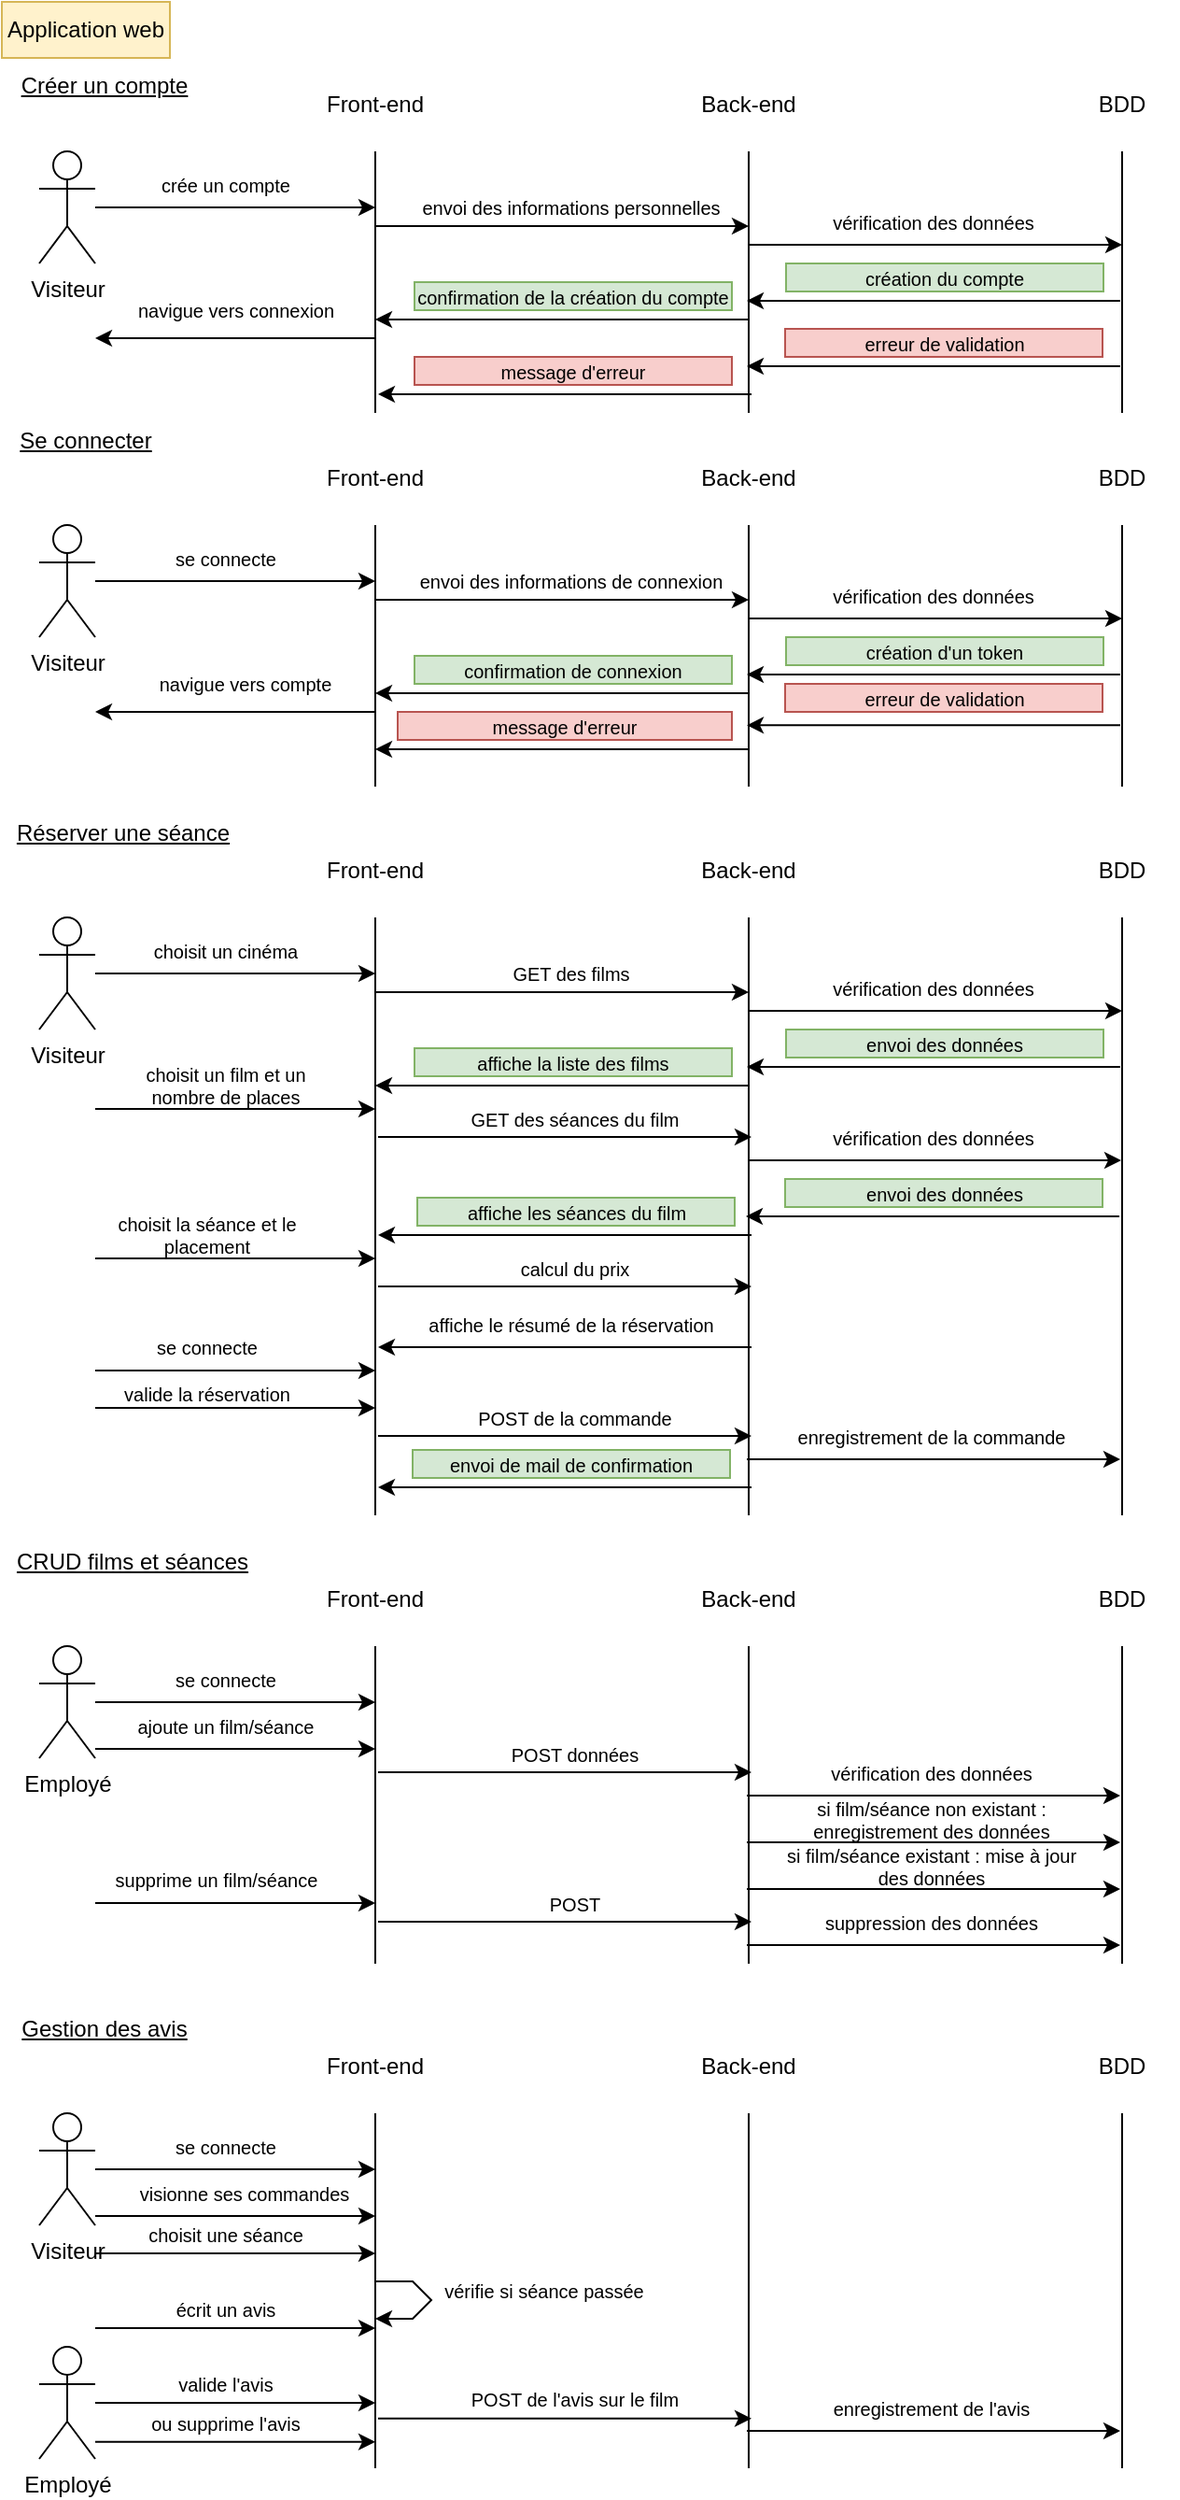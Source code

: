 <mxfile version="26.2.12">
  <diagram name="Page-1" id="bkhj7TyTQltoUjwlAiIB">
    <mxGraphModel dx="654" dy="430" grid="1" gridSize="10" guides="1" tooltips="1" connect="1" arrows="1" fold="1" page="1" pageScale="1" pageWidth="827" pageHeight="1169" math="0" shadow="0">
      <root>
        <mxCell id="0" />
        <mxCell id="1" parent="0" />
        <mxCell id="wifZ-9k00RwjJwxD-yln-15" style="edgeStyle=orthogonalEdgeStyle;rounded=0;orthogonalLoop=1;jettySize=auto;html=1;" parent="1" source="wifZ-9k00RwjJwxD-yln-1" edge="1">
          <mxGeometry relative="1" as="geometry">
            <mxPoint x="200" y="110" as="targetPoint" />
          </mxGeometry>
        </mxCell>
        <mxCell id="wifZ-9k00RwjJwxD-yln-1" value="Visiteur" style="shape=umlActor;verticalLabelPosition=bottom;verticalAlign=top;html=1;outlineConnect=0;" parent="1" vertex="1">
          <mxGeometry x="20" y="80" width="30" height="60" as="geometry" />
        </mxCell>
        <mxCell id="wifZ-9k00RwjJwxD-yln-2" value="Application web" style="text;html=1;align=center;verticalAlign=middle;whiteSpace=wrap;rounded=0;glass=0;shadow=0;fillColor=#fff2cc;strokeColor=#d6b656;" parent="1" vertex="1">
          <mxGeometry width="90" height="30" as="geometry" />
        </mxCell>
        <mxCell id="wifZ-9k00RwjJwxD-yln-5" value="Créer un compte" style="text;html=1;align=center;verticalAlign=middle;whiteSpace=wrap;rounded=0;fontStyle=4" parent="1" vertex="1">
          <mxGeometry y="30" width="110" height="30" as="geometry" />
        </mxCell>
        <mxCell id="wifZ-9k00RwjJwxD-yln-8" value="" style="endArrow=none;html=1;rounded=0;" parent="1" edge="1">
          <mxGeometry width="50" height="50" relative="1" as="geometry">
            <mxPoint x="200" y="220" as="sourcePoint" />
            <mxPoint x="200" y="80" as="targetPoint" />
          </mxGeometry>
        </mxCell>
        <mxCell id="wifZ-9k00RwjJwxD-yln-9" value="" style="endArrow=none;html=1;rounded=0;" parent="1" edge="1">
          <mxGeometry width="50" height="50" relative="1" as="geometry">
            <mxPoint x="400" y="220" as="sourcePoint" />
            <mxPoint x="400" y="80" as="targetPoint" />
          </mxGeometry>
        </mxCell>
        <mxCell id="wifZ-9k00RwjJwxD-yln-10" value="" style="endArrow=none;html=1;rounded=0;" parent="1" edge="1">
          <mxGeometry width="50" height="50" relative="1" as="geometry">
            <mxPoint x="600" y="220" as="sourcePoint" />
            <mxPoint x="600" y="80" as="targetPoint" />
          </mxGeometry>
        </mxCell>
        <mxCell id="wifZ-9k00RwjJwxD-yln-11" value="Front-end" style="text;html=1;align=center;verticalAlign=middle;whiteSpace=wrap;rounded=0;" parent="1" vertex="1">
          <mxGeometry x="170" y="40" width="60" height="30" as="geometry" />
        </mxCell>
        <mxCell id="wifZ-9k00RwjJwxD-yln-12" value="Back-end" style="text;html=1;align=center;verticalAlign=middle;whiteSpace=wrap;rounded=0;" parent="1" vertex="1">
          <mxGeometry x="370" y="40" width="60" height="30" as="geometry" />
        </mxCell>
        <mxCell id="wifZ-9k00RwjJwxD-yln-13" value="BDD" style="text;html=1;align=center;verticalAlign=middle;whiteSpace=wrap;rounded=0;" parent="1" vertex="1">
          <mxGeometry x="570" y="40" width="60" height="30" as="geometry" />
        </mxCell>
        <mxCell id="wifZ-9k00RwjJwxD-yln-16" value="crée un compte" style="text;html=1;align=center;verticalAlign=middle;whiteSpace=wrap;rounded=0;fontSize=10;" parent="1" vertex="1">
          <mxGeometry x="70" y="92.5" width="100" height="10" as="geometry" />
        </mxCell>
        <mxCell id="wifZ-9k00RwjJwxD-yln-17" value="" style="endArrow=classic;html=1;rounded=0;" parent="1" edge="1">
          <mxGeometry width="50" height="50" relative="1" as="geometry">
            <mxPoint x="200" y="120" as="sourcePoint" />
            <mxPoint x="400" y="120" as="targetPoint" />
          </mxGeometry>
        </mxCell>
        <mxCell id="wifZ-9k00RwjJwxD-yln-18" value="envoi des informations personnelles" style="text;html=1;align=center;verticalAlign=middle;whiteSpace=wrap;rounded=0;fontSize=10;" parent="1" vertex="1">
          <mxGeometry x="220" y="102.5" width="170" height="15" as="geometry" />
        </mxCell>
        <mxCell id="wifZ-9k00RwjJwxD-yln-20" value="" style="endArrow=classic;html=1;rounded=0;" parent="1" edge="1">
          <mxGeometry width="50" height="50" relative="1" as="geometry">
            <mxPoint x="400" y="130" as="sourcePoint" />
            <mxPoint x="600" y="130" as="targetPoint" />
          </mxGeometry>
        </mxCell>
        <mxCell id="wifZ-9k00RwjJwxD-yln-21" value="vérification des données" style="text;html=1;align=center;verticalAlign=middle;whiteSpace=wrap;rounded=0;fontSize=10;" parent="1" vertex="1">
          <mxGeometry x="414" y="110" width="170" height="15" as="geometry" />
        </mxCell>
        <mxCell id="wifZ-9k00RwjJwxD-yln-22" value="création du compte" style="text;html=1;align=center;verticalAlign=middle;whiteSpace=wrap;rounded=0;fontSize=10;fillColor=#d5e8d4;strokeColor=#82b366;" parent="1" vertex="1">
          <mxGeometry x="420" y="140" width="170" height="15" as="geometry" />
        </mxCell>
        <mxCell id="wifZ-9k00RwjJwxD-yln-23" value="" style="endArrow=classic;html=1;rounded=0;" parent="1" edge="1">
          <mxGeometry width="50" height="50" relative="1" as="geometry">
            <mxPoint x="599" y="160" as="sourcePoint" />
            <mxPoint x="399" y="160" as="targetPoint" />
          </mxGeometry>
        </mxCell>
        <mxCell id="wifZ-9k00RwjJwxD-yln-25" value="confirmation de la création du compte" style="text;html=1;align=center;verticalAlign=middle;whiteSpace=wrap;rounded=0;fontSize=10;fillColor=#d5e8d4;strokeColor=#82b366;" parent="1" vertex="1">
          <mxGeometry x="221" y="150" width="170" height="15" as="geometry" />
        </mxCell>
        <mxCell id="wifZ-9k00RwjJwxD-yln-26" value="" style="endArrow=classic;html=1;rounded=0;" parent="1" edge="1">
          <mxGeometry width="50" height="50" relative="1" as="geometry">
            <mxPoint x="400" y="170" as="sourcePoint" />
            <mxPoint x="200" y="170" as="targetPoint" />
          </mxGeometry>
        </mxCell>
        <mxCell id="wifZ-9k00RwjJwxD-yln-27" value="message d&#39;erreur" style="text;html=1;align=center;verticalAlign=middle;whiteSpace=wrap;rounded=0;fontSize=10;fillColor=#f8cecc;strokeColor=#b85450;" parent="1" vertex="1">
          <mxGeometry x="221" y="190" width="170" height="15" as="geometry" />
        </mxCell>
        <mxCell id="wifZ-9k00RwjJwxD-yln-28" value="" style="endArrow=classic;html=1;rounded=0;" parent="1" edge="1">
          <mxGeometry width="50" height="50" relative="1" as="geometry">
            <mxPoint x="401.5" y="210" as="sourcePoint" />
            <mxPoint x="201.5" y="210" as="targetPoint" />
          </mxGeometry>
        </mxCell>
        <mxCell id="wifZ-9k00RwjJwxD-yln-29" value="Se connecter" style="text;html=1;align=center;verticalAlign=middle;whiteSpace=wrap;rounded=0;fontStyle=4" parent="1" vertex="1">
          <mxGeometry y="220" width="90" height="30" as="geometry" />
        </mxCell>
        <mxCell id="wifZ-9k00RwjJwxD-yln-30" style="edgeStyle=orthogonalEdgeStyle;rounded=0;orthogonalLoop=1;jettySize=auto;html=1;" parent="1" source="wifZ-9k00RwjJwxD-yln-31" edge="1">
          <mxGeometry relative="1" as="geometry">
            <mxPoint x="200" y="310" as="targetPoint" />
          </mxGeometry>
        </mxCell>
        <mxCell id="wifZ-9k00RwjJwxD-yln-31" value="Visiteur" style="shape=umlActor;verticalLabelPosition=bottom;verticalAlign=top;html=1;outlineConnect=0;" parent="1" vertex="1">
          <mxGeometry x="20" y="280" width="30" height="60" as="geometry" />
        </mxCell>
        <mxCell id="wifZ-9k00RwjJwxD-yln-32" value="" style="endArrow=none;html=1;rounded=0;" parent="1" edge="1">
          <mxGeometry width="50" height="50" relative="1" as="geometry">
            <mxPoint x="200" y="420" as="sourcePoint" />
            <mxPoint x="200" y="280" as="targetPoint" />
          </mxGeometry>
        </mxCell>
        <mxCell id="wifZ-9k00RwjJwxD-yln-33" value="" style="endArrow=none;html=1;rounded=0;" parent="1" edge="1">
          <mxGeometry width="50" height="50" relative="1" as="geometry">
            <mxPoint x="400" y="420" as="sourcePoint" />
            <mxPoint x="400" y="280" as="targetPoint" />
          </mxGeometry>
        </mxCell>
        <mxCell id="wifZ-9k00RwjJwxD-yln-34" value="" style="endArrow=none;html=1;rounded=0;" parent="1" edge="1">
          <mxGeometry width="50" height="50" relative="1" as="geometry">
            <mxPoint x="600" y="420" as="sourcePoint" />
            <mxPoint x="600" y="280" as="targetPoint" />
          </mxGeometry>
        </mxCell>
        <mxCell id="wifZ-9k00RwjJwxD-yln-35" value="Front-end" style="text;html=1;align=center;verticalAlign=middle;whiteSpace=wrap;rounded=0;" parent="1" vertex="1">
          <mxGeometry x="170" y="240" width="60" height="30" as="geometry" />
        </mxCell>
        <mxCell id="wifZ-9k00RwjJwxD-yln-36" value="Back-end" style="text;html=1;align=center;verticalAlign=middle;whiteSpace=wrap;rounded=0;" parent="1" vertex="1">
          <mxGeometry x="370" y="240" width="60" height="30" as="geometry" />
        </mxCell>
        <mxCell id="wifZ-9k00RwjJwxD-yln-37" value="BDD" style="text;html=1;align=center;verticalAlign=middle;whiteSpace=wrap;rounded=0;" parent="1" vertex="1">
          <mxGeometry x="570" y="240" width="60" height="30" as="geometry" />
        </mxCell>
        <mxCell id="wifZ-9k00RwjJwxD-yln-38" value="se connecte" style="text;html=1;align=center;verticalAlign=middle;whiteSpace=wrap;rounded=0;fontSize=10;" parent="1" vertex="1">
          <mxGeometry x="70" y="292.5" width="100" height="10" as="geometry" />
        </mxCell>
        <mxCell id="wifZ-9k00RwjJwxD-yln-39" value="" style="endArrow=classic;html=1;rounded=0;" parent="1" edge="1">
          <mxGeometry width="50" height="50" relative="1" as="geometry">
            <mxPoint x="200" y="320" as="sourcePoint" />
            <mxPoint x="400" y="320" as="targetPoint" />
          </mxGeometry>
        </mxCell>
        <mxCell id="wifZ-9k00RwjJwxD-yln-40" value="envoi des informations de connexion" style="text;html=1;align=center;verticalAlign=middle;whiteSpace=wrap;rounded=0;fontSize=10;" parent="1" vertex="1">
          <mxGeometry x="220" y="302.5" width="170" height="15" as="geometry" />
        </mxCell>
        <mxCell id="wifZ-9k00RwjJwxD-yln-41" value="" style="endArrow=classic;html=1;rounded=0;" parent="1" edge="1">
          <mxGeometry width="50" height="50" relative="1" as="geometry">
            <mxPoint x="400" y="330" as="sourcePoint" />
            <mxPoint x="600" y="330" as="targetPoint" />
          </mxGeometry>
        </mxCell>
        <mxCell id="wifZ-9k00RwjJwxD-yln-42" value="vérification des données" style="text;html=1;align=center;verticalAlign=middle;whiteSpace=wrap;rounded=0;fontSize=10;" parent="1" vertex="1">
          <mxGeometry x="414" y="310" width="170" height="15" as="geometry" />
        </mxCell>
        <mxCell id="wifZ-9k00RwjJwxD-yln-43" value="création d&#39;un token" style="text;html=1;align=center;verticalAlign=middle;whiteSpace=wrap;rounded=0;fontSize=10;fillColor=#d5e8d4;strokeColor=#82b366;" parent="1" vertex="1">
          <mxGeometry x="420" y="340" width="170" height="15" as="geometry" />
        </mxCell>
        <mxCell id="wifZ-9k00RwjJwxD-yln-44" value="" style="endArrow=classic;html=1;rounded=0;" parent="1" edge="1">
          <mxGeometry width="50" height="50" relative="1" as="geometry">
            <mxPoint x="599" y="360" as="sourcePoint" />
            <mxPoint x="399" y="360" as="targetPoint" />
          </mxGeometry>
        </mxCell>
        <mxCell id="wifZ-9k00RwjJwxD-yln-45" value="confirmation de connexion" style="text;html=1;align=center;verticalAlign=middle;whiteSpace=wrap;rounded=0;fontSize=10;fillColor=#d5e8d4;strokeColor=#82b366;" parent="1" vertex="1">
          <mxGeometry x="221" y="350" width="170" height="15" as="geometry" />
        </mxCell>
        <mxCell id="wifZ-9k00RwjJwxD-yln-46" value="" style="endArrow=classic;html=1;rounded=0;" parent="1" edge="1">
          <mxGeometry width="50" height="50" relative="1" as="geometry">
            <mxPoint x="400" y="370" as="sourcePoint" />
            <mxPoint x="200" y="370" as="targetPoint" />
          </mxGeometry>
        </mxCell>
        <mxCell id="wifZ-9k00RwjJwxD-yln-47" value="message d&#39;erreur" style="text;html=1;align=center;verticalAlign=middle;whiteSpace=wrap;rounded=0;fontSize=10;fillColor=#f8cecc;strokeColor=#b85450;" parent="1" vertex="1">
          <mxGeometry x="212" y="380" width="179" height="15" as="geometry" />
        </mxCell>
        <mxCell id="wifZ-9k00RwjJwxD-yln-48" value="" style="endArrow=classic;html=1;rounded=0;" parent="1" edge="1">
          <mxGeometry width="50" height="50" relative="1" as="geometry">
            <mxPoint x="400" y="400" as="sourcePoint" />
            <mxPoint x="200" y="400" as="targetPoint" />
          </mxGeometry>
        </mxCell>
        <mxCell id="wifZ-9k00RwjJwxD-yln-49" value="Réserver une séance" style="text;html=1;align=center;verticalAlign=middle;whiteSpace=wrap;rounded=0;fontStyle=4" parent="1" vertex="1">
          <mxGeometry y="430" width="130" height="30" as="geometry" />
        </mxCell>
        <mxCell id="wifZ-9k00RwjJwxD-yln-50" style="edgeStyle=orthogonalEdgeStyle;rounded=0;orthogonalLoop=1;jettySize=auto;html=1;" parent="1" source="wifZ-9k00RwjJwxD-yln-51" edge="1">
          <mxGeometry relative="1" as="geometry">
            <mxPoint x="200" y="520" as="targetPoint" />
          </mxGeometry>
        </mxCell>
        <mxCell id="wifZ-9k00RwjJwxD-yln-51" value="Visiteur" style="shape=umlActor;verticalLabelPosition=bottom;verticalAlign=top;html=1;outlineConnect=0;" parent="1" vertex="1">
          <mxGeometry x="20" y="490" width="30" height="60" as="geometry" />
        </mxCell>
        <mxCell id="wifZ-9k00RwjJwxD-yln-52" value="" style="endArrow=none;html=1;rounded=0;" parent="1" edge="1">
          <mxGeometry width="50" height="50" relative="1" as="geometry">
            <mxPoint x="200" y="810" as="sourcePoint" />
            <mxPoint x="200" y="490" as="targetPoint" />
          </mxGeometry>
        </mxCell>
        <mxCell id="wifZ-9k00RwjJwxD-yln-53" value="" style="endArrow=none;html=1;rounded=0;" parent="1" edge="1">
          <mxGeometry width="50" height="50" relative="1" as="geometry">
            <mxPoint x="400" y="810" as="sourcePoint" />
            <mxPoint x="400" y="490" as="targetPoint" />
          </mxGeometry>
        </mxCell>
        <mxCell id="wifZ-9k00RwjJwxD-yln-54" value="" style="endArrow=none;html=1;rounded=0;" parent="1" edge="1">
          <mxGeometry width="50" height="50" relative="1" as="geometry">
            <mxPoint x="600" y="810" as="sourcePoint" />
            <mxPoint x="600" y="490" as="targetPoint" />
          </mxGeometry>
        </mxCell>
        <mxCell id="wifZ-9k00RwjJwxD-yln-55" value="Front-end" style="text;html=1;align=center;verticalAlign=middle;whiteSpace=wrap;rounded=0;" parent="1" vertex="1">
          <mxGeometry x="170" y="450" width="60" height="30" as="geometry" />
        </mxCell>
        <mxCell id="wifZ-9k00RwjJwxD-yln-56" value="Back-end" style="text;html=1;align=center;verticalAlign=middle;whiteSpace=wrap;rounded=0;" parent="1" vertex="1">
          <mxGeometry x="370" y="450" width="60" height="30" as="geometry" />
        </mxCell>
        <mxCell id="wifZ-9k00RwjJwxD-yln-57" value="BDD" style="text;html=1;align=center;verticalAlign=middle;whiteSpace=wrap;rounded=0;" parent="1" vertex="1">
          <mxGeometry x="570" y="450" width="60" height="30" as="geometry" />
        </mxCell>
        <mxCell id="wifZ-9k00RwjJwxD-yln-58" value="choisit un cinéma" style="text;html=1;align=center;verticalAlign=middle;whiteSpace=wrap;rounded=0;fontSize=10;" parent="1" vertex="1">
          <mxGeometry x="70" y="502.5" width="100" height="10" as="geometry" />
        </mxCell>
        <mxCell id="wifZ-9k00RwjJwxD-yln-59" value="" style="endArrow=classic;html=1;rounded=0;" parent="1" edge="1">
          <mxGeometry width="50" height="50" relative="1" as="geometry">
            <mxPoint x="200" y="530" as="sourcePoint" />
            <mxPoint x="400" y="530" as="targetPoint" />
          </mxGeometry>
        </mxCell>
        <mxCell id="wifZ-9k00RwjJwxD-yln-60" value="GET des films" style="text;html=1;align=center;verticalAlign=middle;whiteSpace=wrap;rounded=0;fontSize=10;" parent="1" vertex="1">
          <mxGeometry x="220" y="512.5" width="170" height="15" as="geometry" />
        </mxCell>
        <mxCell id="wifZ-9k00RwjJwxD-yln-61" value="" style="endArrow=classic;html=1;rounded=0;" parent="1" edge="1">
          <mxGeometry width="50" height="50" relative="1" as="geometry">
            <mxPoint x="400" y="540" as="sourcePoint" />
            <mxPoint x="600" y="540" as="targetPoint" />
          </mxGeometry>
        </mxCell>
        <mxCell id="wifZ-9k00RwjJwxD-yln-62" value="vérification des données" style="text;html=1;align=center;verticalAlign=middle;whiteSpace=wrap;rounded=0;fontSize=10;" parent="1" vertex="1">
          <mxGeometry x="414" y="520" width="170" height="15" as="geometry" />
        </mxCell>
        <mxCell id="wifZ-9k00RwjJwxD-yln-63" value="envoi des données" style="text;html=1;align=center;verticalAlign=middle;whiteSpace=wrap;rounded=0;fontSize=10;fillColor=#d5e8d4;strokeColor=#82b366;" parent="1" vertex="1">
          <mxGeometry x="420" y="550" width="170" height="15" as="geometry" />
        </mxCell>
        <mxCell id="wifZ-9k00RwjJwxD-yln-64" value="" style="endArrow=classic;html=1;rounded=0;" parent="1" edge="1">
          <mxGeometry width="50" height="50" relative="1" as="geometry">
            <mxPoint x="599" y="570" as="sourcePoint" />
            <mxPoint x="399" y="570" as="targetPoint" />
          </mxGeometry>
        </mxCell>
        <mxCell id="wifZ-9k00RwjJwxD-yln-65" value="affiche la liste des films" style="text;html=1;align=center;verticalAlign=middle;whiteSpace=wrap;rounded=0;fontSize=10;fillColor=#d5e8d4;strokeColor=#82b366;" parent="1" vertex="1">
          <mxGeometry x="221" y="560" width="170" height="15" as="geometry" />
        </mxCell>
        <mxCell id="wifZ-9k00RwjJwxD-yln-66" value="" style="endArrow=classic;html=1;rounded=0;" parent="1" edge="1">
          <mxGeometry width="50" height="50" relative="1" as="geometry">
            <mxPoint x="400" y="580" as="sourcePoint" />
            <mxPoint x="200" y="580" as="targetPoint" />
          </mxGeometry>
        </mxCell>
        <mxCell id="wifZ-9k00RwjJwxD-yln-69" style="edgeStyle=orthogonalEdgeStyle;rounded=0;orthogonalLoop=1;jettySize=auto;html=1;" parent="1" edge="1">
          <mxGeometry relative="1" as="geometry">
            <mxPoint x="200" y="592.5" as="targetPoint" />
            <mxPoint x="50" y="592.5" as="sourcePoint" />
          </mxGeometry>
        </mxCell>
        <mxCell id="wifZ-9k00RwjJwxD-yln-70" value="choisit un film et un nombre de places" style="text;html=1;align=center;verticalAlign=middle;whiteSpace=wrap;rounded=0;fontSize=10;" parent="1" vertex="1">
          <mxGeometry x="70" y="575" width="100" height="10" as="geometry" />
        </mxCell>
        <mxCell id="wifZ-9k00RwjJwxD-yln-71" value="" style="endArrow=classic;html=1;rounded=0;" parent="1" edge="1">
          <mxGeometry width="50" height="50" relative="1" as="geometry">
            <mxPoint x="201.5" y="607.5" as="sourcePoint" />
            <mxPoint x="401.5" y="607.5" as="targetPoint" />
          </mxGeometry>
        </mxCell>
        <mxCell id="wifZ-9k00RwjJwxD-yln-72" value="GET des séances du film" style="text;html=1;align=center;verticalAlign=middle;whiteSpace=wrap;rounded=0;fontSize=10;" parent="1" vertex="1">
          <mxGeometry x="221.5" y="590" width="170" height="15" as="geometry" />
        </mxCell>
        <mxCell id="wifZ-9k00RwjJwxD-yln-73" value="" style="endArrow=classic;html=1;rounded=0;" parent="1" edge="1">
          <mxGeometry width="50" height="50" relative="1" as="geometry">
            <mxPoint x="399.5" y="620" as="sourcePoint" />
            <mxPoint x="599.5" y="620" as="targetPoint" />
          </mxGeometry>
        </mxCell>
        <mxCell id="wifZ-9k00RwjJwxD-yln-74" value="vérification des données" style="text;html=1;align=center;verticalAlign=middle;whiteSpace=wrap;rounded=0;fontSize=10;" parent="1" vertex="1">
          <mxGeometry x="413.5" y="600" width="170" height="15" as="geometry" />
        </mxCell>
        <mxCell id="wifZ-9k00RwjJwxD-yln-75" value="envoi des données" style="text;html=1;align=center;verticalAlign=middle;whiteSpace=wrap;rounded=0;fontSize=10;fillColor=#d5e8d4;strokeColor=#82b366;" parent="1" vertex="1">
          <mxGeometry x="419.5" y="630" width="170" height="15" as="geometry" />
        </mxCell>
        <mxCell id="wifZ-9k00RwjJwxD-yln-76" value="" style="endArrow=classic;html=1;rounded=0;" parent="1" edge="1">
          <mxGeometry width="50" height="50" relative="1" as="geometry">
            <mxPoint x="598.5" y="650" as="sourcePoint" />
            <mxPoint x="398.5" y="650" as="targetPoint" />
          </mxGeometry>
        </mxCell>
        <mxCell id="wifZ-9k00RwjJwxD-yln-80" value="affiche les séances du film" style="text;html=1;align=center;verticalAlign=middle;whiteSpace=wrap;rounded=0;fontSize=10;fillColor=#d5e8d4;strokeColor=#82b366;" parent="1" vertex="1">
          <mxGeometry x="222.5" y="640" width="170" height="15" as="geometry" />
        </mxCell>
        <mxCell id="wifZ-9k00RwjJwxD-yln-81" value="" style="endArrow=classic;html=1;rounded=0;" parent="1" edge="1">
          <mxGeometry width="50" height="50" relative="1" as="geometry">
            <mxPoint x="401.5" y="660" as="sourcePoint" />
            <mxPoint x="201.5" y="660" as="targetPoint" />
          </mxGeometry>
        </mxCell>
        <mxCell id="wifZ-9k00RwjJwxD-yln-82" style="edgeStyle=orthogonalEdgeStyle;rounded=0;orthogonalLoop=1;jettySize=auto;html=1;" parent="1" edge="1">
          <mxGeometry relative="1" as="geometry">
            <mxPoint x="200" y="672.5" as="targetPoint" />
            <mxPoint x="50" y="672.5" as="sourcePoint" />
          </mxGeometry>
        </mxCell>
        <mxCell id="wifZ-9k00RwjJwxD-yln-83" value="choisit la séance et le placement" style="text;html=1;align=center;verticalAlign=middle;whiteSpace=wrap;rounded=0;fontSize=10;" parent="1" vertex="1">
          <mxGeometry x="60" y="655" width="100" height="10" as="geometry" />
        </mxCell>
        <mxCell id="wifZ-9k00RwjJwxD-yln-85" value="" style="endArrow=classic;html=1;rounded=0;" parent="1" edge="1">
          <mxGeometry width="50" height="50" relative="1" as="geometry">
            <mxPoint x="201.5" y="687.5" as="sourcePoint" />
            <mxPoint x="401.5" y="687.5" as="targetPoint" />
          </mxGeometry>
        </mxCell>
        <mxCell id="wifZ-9k00RwjJwxD-yln-86" value="calcul du prix" style="text;html=1;align=center;verticalAlign=middle;whiteSpace=wrap;rounded=0;fontSize=10;" parent="1" vertex="1">
          <mxGeometry x="221.5" y="670" width="170" height="15" as="geometry" />
        </mxCell>
        <mxCell id="wifZ-9k00RwjJwxD-yln-87" value="" style="endArrow=classic;html=1;rounded=0;" parent="1" edge="1">
          <mxGeometry width="50" height="50" relative="1" as="geometry">
            <mxPoint x="401.5" y="720" as="sourcePoint" />
            <mxPoint x="201.5" y="720" as="targetPoint" />
          </mxGeometry>
        </mxCell>
        <mxCell id="wifZ-9k00RwjJwxD-yln-88" value="affiche le résumé de la réservation" style="text;html=1;align=center;verticalAlign=middle;whiteSpace=wrap;rounded=0;fontSize=10;" parent="1" vertex="1">
          <mxGeometry x="220" y="700" width="170" height="15" as="geometry" />
        </mxCell>
        <mxCell id="wifZ-9k00RwjJwxD-yln-89" style="edgeStyle=orthogonalEdgeStyle;rounded=0;orthogonalLoop=1;jettySize=auto;html=1;" parent="1" edge="1">
          <mxGeometry relative="1" as="geometry">
            <mxPoint x="200" y="732.5" as="targetPoint" />
            <mxPoint x="50" y="732.5" as="sourcePoint" />
          </mxGeometry>
        </mxCell>
        <mxCell id="wifZ-9k00RwjJwxD-yln-90" value="se connecte" style="text;html=1;align=center;verticalAlign=middle;whiteSpace=wrap;rounded=0;fontSize=10;" parent="1" vertex="1">
          <mxGeometry x="60" y="715" width="100" height="10" as="geometry" />
        </mxCell>
        <mxCell id="wifZ-9k00RwjJwxD-yln-94" style="edgeStyle=orthogonalEdgeStyle;rounded=0;orthogonalLoop=1;jettySize=auto;html=1;" parent="1" edge="1">
          <mxGeometry relative="1" as="geometry">
            <mxPoint x="200" y="752.5" as="targetPoint" />
            <mxPoint x="50" y="752.5" as="sourcePoint" />
          </mxGeometry>
        </mxCell>
        <mxCell id="wifZ-9k00RwjJwxD-yln-95" value="valide la réservation" style="text;html=1;align=center;verticalAlign=middle;whiteSpace=wrap;rounded=0;fontSize=10;" parent="1" vertex="1">
          <mxGeometry x="60" y="740" width="100" height="10" as="geometry" />
        </mxCell>
        <mxCell id="wifZ-9k00RwjJwxD-yln-97" value="" style="endArrow=classic;html=1;rounded=0;" parent="1" edge="1">
          <mxGeometry width="50" height="50" relative="1" as="geometry">
            <mxPoint x="201.5" y="767.5" as="sourcePoint" />
            <mxPoint x="401.5" y="767.5" as="targetPoint" />
          </mxGeometry>
        </mxCell>
        <mxCell id="wifZ-9k00RwjJwxD-yln-98" value="POST de la commande" style="text;html=1;align=center;verticalAlign=middle;whiteSpace=wrap;rounded=0;fontSize=10;" parent="1" vertex="1">
          <mxGeometry x="221.5" y="750" width="170" height="15" as="geometry" />
        </mxCell>
        <mxCell id="wifZ-9k00RwjJwxD-yln-99" value="" style="endArrow=classic;html=1;rounded=0;" parent="1" edge="1">
          <mxGeometry width="50" height="50" relative="1" as="geometry">
            <mxPoint x="399" y="780" as="sourcePoint" />
            <mxPoint x="599" y="780" as="targetPoint" />
          </mxGeometry>
        </mxCell>
        <mxCell id="wifZ-9k00RwjJwxD-yln-100" value="enregistrement de la commande" style="text;html=1;align=center;verticalAlign=middle;whiteSpace=wrap;rounded=0;fontSize=10;" parent="1" vertex="1">
          <mxGeometry x="413" y="760" width="170" height="15" as="geometry" />
        </mxCell>
        <mxCell id="wifZ-9k00RwjJwxD-yln-103" value="" style="endArrow=classic;html=1;rounded=0;" parent="1" edge="1">
          <mxGeometry width="50" height="50" relative="1" as="geometry">
            <mxPoint x="401.5" y="795" as="sourcePoint" />
            <mxPoint x="201.5" y="795" as="targetPoint" />
          </mxGeometry>
        </mxCell>
        <mxCell id="wifZ-9k00RwjJwxD-yln-104" value="envoi de mail de confirmation" style="text;html=1;align=center;verticalAlign=middle;whiteSpace=wrap;rounded=0;fontSize=10;fillColor=#d5e8d4;strokeColor=#82b366;" parent="1" vertex="1">
          <mxGeometry x="220" y="775" width="170" height="15" as="geometry" />
        </mxCell>
        <mxCell id="nucLkDcXrnHL7K70imRz-1" value="CRUD films et séances" style="text;html=1;align=center;verticalAlign=middle;whiteSpace=wrap;rounded=0;fontStyle=4" parent="1" vertex="1">
          <mxGeometry y="820" width="140" height="30" as="geometry" />
        </mxCell>
        <mxCell id="nucLkDcXrnHL7K70imRz-2" style="edgeStyle=orthogonalEdgeStyle;rounded=0;orthogonalLoop=1;jettySize=auto;html=1;" parent="1" source="nucLkDcXrnHL7K70imRz-3" edge="1">
          <mxGeometry relative="1" as="geometry">
            <mxPoint x="200" y="910" as="targetPoint" />
          </mxGeometry>
        </mxCell>
        <mxCell id="nucLkDcXrnHL7K70imRz-3" value="Employé" style="shape=umlActor;verticalLabelPosition=bottom;verticalAlign=top;html=1;outlineConnect=0;" parent="1" vertex="1">
          <mxGeometry x="20" y="880" width="30" height="60" as="geometry" />
        </mxCell>
        <mxCell id="nucLkDcXrnHL7K70imRz-4" value="" style="endArrow=none;html=1;rounded=0;" parent="1" edge="1">
          <mxGeometry width="50" height="50" relative="1" as="geometry">
            <mxPoint x="200" y="1050" as="sourcePoint" />
            <mxPoint x="200" y="880" as="targetPoint" />
          </mxGeometry>
        </mxCell>
        <mxCell id="nucLkDcXrnHL7K70imRz-5" value="" style="endArrow=none;html=1;rounded=0;" parent="1" edge="1">
          <mxGeometry width="50" height="50" relative="1" as="geometry">
            <mxPoint x="400" y="1050" as="sourcePoint" />
            <mxPoint x="400" y="880" as="targetPoint" />
          </mxGeometry>
        </mxCell>
        <mxCell id="nucLkDcXrnHL7K70imRz-6" value="" style="endArrow=none;html=1;rounded=0;" parent="1" edge="1">
          <mxGeometry width="50" height="50" relative="1" as="geometry">
            <mxPoint x="600" y="1050" as="sourcePoint" />
            <mxPoint x="600" y="880" as="targetPoint" />
          </mxGeometry>
        </mxCell>
        <mxCell id="nucLkDcXrnHL7K70imRz-7" value="Front-end" style="text;html=1;align=center;verticalAlign=middle;whiteSpace=wrap;rounded=0;" parent="1" vertex="1">
          <mxGeometry x="170" y="840" width="60" height="30" as="geometry" />
        </mxCell>
        <mxCell id="nucLkDcXrnHL7K70imRz-8" value="Back-end" style="text;html=1;align=center;verticalAlign=middle;whiteSpace=wrap;rounded=0;" parent="1" vertex="1">
          <mxGeometry x="370" y="840" width="60" height="30" as="geometry" />
        </mxCell>
        <mxCell id="nucLkDcXrnHL7K70imRz-9" value="BDD" style="text;html=1;align=center;verticalAlign=middle;whiteSpace=wrap;rounded=0;" parent="1" vertex="1">
          <mxGeometry x="570" y="840" width="60" height="30" as="geometry" />
        </mxCell>
        <mxCell id="nucLkDcXrnHL7K70imRz-10" value="se connecte" style="text;html=1;align=center;verticalAlign=middle;whiteSpace=wrap;rounded=0;fontSize=10;" parent="1" vertex="1">
          <mxGeometry x="70" y="892.5" width="100" height="10" as="geometry" />
        </mxCell>
        <mxCell id="nucLkDcXrnHL7K70imRz-11" value="" style="endArrow=classic;html=1;rounded=0;" parent="1" edge="1">
          <mxGeometry width="50" height="50" relative="1" as="geometry">
            <mxPoint x="201.5" y="947.5" as="sourcePoint" />
            <mxPoint x="401.5" y="947.5" as="targetPoint" />
          </mxGeometry>
        </mxCell>
        <mxCell id="nucLkDcXrnHL7K70imRz-12" value="POST données" style="text;html=1;align=center;verticalAlign=middle;whiteSpace=wrap;rounded=0;fontSize=10;" parent="1" vertex="1">
          <mxGeometry x="221.5" y="930" width="170" height="15" as="geometry" />
        </mxCell>
        <mxCell id="nucLkDcXrnHL7K70imRz-13" value="" style="endArrow=classic;html=1;rounded=0;" parent="1" edge="1">
          <mxGeometry width="50" height="50" relative="1" as="geometry">
            <mxPoint x="399" y="960" as="sourcePoint" />
            <mxPoint x="599" y="960" as="targetPoint" />
          </mxGeometry>
        </mxCell>
        <mxCell id="nucLkDcXrnHL7K70imRz-14" value="vérification des données" style="text;html=1;align=center;verticalAlign=middle;whiteSpace=wrap;rounded=0;fontSize=10;" parent="1" vertex="1">
          <mxGeometry x="413" y="940" width="170" height="15" as="geometry" />
        </mxCell>
        <mxCell id="nucLkDcXrnHL7K70imRz-19" style="edgeStyle=orthogonalEdgeStyle;rounded=0;orthogonalLoop=1;jettySize=auto;html=1;" parent="1" edge="1">
          <mxGeometry relative="1" as="geometry">
            <mxPoint x="200" y="935" as="targetPoint" />
            <mxPoint x="50" y="935" as="sourcePoint" />
          </mxGeometry>
        </mxCell>
        <mxCell id="nucLkDcXrnHL7K70imRz-20" value="ajoute un film/séance" style="text;html=1;align=center;verticalAlign=middle;whiteSpace=wrap;rounded=0;fontSize=10;" parent="1" vertex="1">
          <mxGeometry x="70" y="917.5" width="100" height="10" as="geometry" />
        </mxCell>
        <mxCell id="nucLkDcXrnHL7K70imRz-23" value="" style="endArrow=classic;html=1;rounded=0;" parent="1" edge="1">
          <mxGeometry width="50" height="50" relative="1" as="geometry">
            <mxPoint x="399" y="1010" as="sourcePoint" />
            <mxPoint x="599" y="1010" as="targetPoint" />
          </mxGeometry>
        </mxCell>
        <mxCell id="nucLkDcXrnHL7K70imRz-24" value="si film/séance existant : mise à jour des données" style="text;html=1;align=center;verticalAlign=middle;whiteSpace=wrap;rounded=0;fontSize=10;" parent="1" vertex="1">
          <mxGeometry x="413" y="990" width="170" height="15" as="geometry" />
        </mxCell>
        <mxCell id="nucLkDcXrnHL7K70imRz-35" style="edgeStyle=orthogonalEdgeStyle;rounded=0;orthogonalLoop=1;jettySize=auto;html=1;" parent="1" edge="1">
          <mxGeometry relative="1" as="geometry">
            <mxPoint x="200" y="1017.5" as="targetPoint" />
            <mxPoint x="50" y="1017.5" as="sourcePoint" />
          </mxGeometry>
        </mxCell>
        <mxCell id="nucLkDcXrnHL7K70imRz-36" value="supprime un film/séance" style="text;html=1;align=center;verticalAlign=middle;whiteSpace=wrap;rounded=0;fontSize=10;" parent="1" vertex="1">
          <mxGeometry x="50" y="1000" width="130" height="10" as="geometry" />
        </mxCell>
        <mxCell id="nucLkDcXrnHL7K70imRz-41" value="" style="endArrow=classic;html=1;rounded=0;" parent="1" edge="1">
          <mxGeometry width="50" height="50" relative="1" as="geometry">
            <mxPoint x="399" y="1040" as="sourcePoint" />
            <mxPoint x="599" y="1040" as="targetPoint" />
          </mxGeometry>
        </mxCell>
        <mxCell id="nucLkDcXrnHL7K70imRz-42" value="suppression des données" style="text;html=1;align=center;verticalAlign=middle;whiteSpace=wrap;rounded=0;fontSize=10;" parent="1" vertex="1">
          <mxGeometry x="413" y="1020" width="170" height="15" as="geometry" />
        </mxCell>
        <mxCell id="nucLkDcXrnHL7K70imRz-51" value="" style="endArrow=classic;html=1;rounded=0;" parent="1" edge="1">
          <mxGeometry width="50" height="50" relative="1" as="geometry">
            <mxPoint x="399" y="985" as="sourcePoint" />
            <mxPoint x="599" y="985" as="targetPoint" />
          </mxGeometry>
        </mxCell>
        <mxCell id="nucLkDcXrnHL7K70imRz-52" value="si film/séance non existant : enregistrement des données" style="text;html=1;align=center;verticalAlign=middle;whiteSpace=wrap;rounded=0;fontSize=10;" parent="1" vertex="1">
          <mxGeometry x="413" y="965" width="170" height="15" as="geometry" />
        </mxCell>
        <mxCell id="nucLkDcXrnHL7K70imRz-53" value="" style="endArrow=classic;html=1;rounded=0;" parent="1" edge="1">
          <mxGeometry width="50" height="50" relative="1" as="geometry">
            <mxPoint x="201.5" y="1027.5" as="sourcePoint" />
            <mxPoint x="401.5" y="1027.5" as="targetPoint" />
          </mxGeometry>
        </mxCell>
        <mxCell id="nucLkDcXrnHL7K70imRz-54" value="POST" style="text;html=1;align=center;verticalAlign=middle;whiteSpace=wrap;rounded=0;fontSize=10;" parent="1" vertex="1">
          <mxGeometry x="221.5" y="1010" width="170" height="15" as="geometry" />
        </mxCell>
        <mxCell id="nucLkDcXrnHL7K70imRz-55" value="Gestion des avis" style="text;html=1;align=center;verticalAlign=middle;whiteSpace=wrap;rounded=0;fontStyle=4" parent="1" vertex="1">
          <mxGeometry y="1070" width="110" height="30" as="geometry" />
        </mxCell>
        <mxCell id="nucLkDcXrnHL7K70imRz-56" style="edgeStyle=orthogonalEdgeStyle;rounded=0;orthogonalLoop=1;jettySize=auto;html=1;" parent="1" source="nucLkDcXrnHL7K70imRz-57" edge="1">
          <mxGeometry relative="1" as="geometry">
            <mxPoint x="200" y="1160" as="targetPoint" />
          </mxGeometry>
        </mxCell>
        <mxCell id="nucLkDcXrnHL7K70imRz-57" value="Visiteur" style="shape=umlActor;verticalLabelPosition=bottom;verticalAlign=top;html=1;outlineConnect=0;" parent="1" vertex="1">
          <mxGeometry x="20" y="1130" width="30" height="60" as="geometry" />
        </mxCell>
        <mxCell id="nucLkDcXrnHL7K70imRz-58" value="" style="endArrow=none;html=1;rounded=0;" parent="1" edge="1">
          <mxGeometry width="50" height="50" relative="1" as="geometry">
            <mxPoint x="200" y="1320" as="sourcePoint" />
            <mxPoint x="200" y="1130" as="targetPoint" />
          </mxGeometry>
        </mxCell>
        <mxCell id="nucLkDcXrnHL7K70imRz-59" value="" style="endArrow=none;html=1;rounded=0;" parent="1" edge="1">
          <mxGeometry width="50" height="50" relative="1" as="geometry">
            <mxPoint x="400" y="1320" as="sourcePoint" />
            <mxPoint x="400" y="1130" as="targetPoint" />
          </mxGeometry>
        </mxCell>
        <mxCell id="nucLkDcXrnHL7K70imRz-60" value="" style="endArrow=none;html=1;rounded=0;" parent="1" edge="1">
          <mxGeometry width="50" height="50" relative="1" as="geometry">
            <mxPoint x="600" y="1320" as="sourcePoint" />
            <mxPoint x="600" y="1130" as="targetPoint" />
          </mxGeometry>
        </mxCell>
        <mxCell id="nucLkDcXrnHL7K70imRz-61" value="Front-end" style="text;html=1;align=center;verticalAlign=middle;whiteSpace=wrap;rounded=0;" parent="1" vertex="1">
          <mxGeometry x="170" y="1090" width="60" height="30" as="geometry" />
        </mxCell>
        <mxCell id="nucLkDcXrnHL7K70imRz-62" value="Back-end" style="text;html=1;align=center;verticalAlign=middle;whiteSpace=wrap;rounded=0;" parent="1" vertex="1">
          <mxGeometry x="370" y="1090" width="60" height="30" as="geometry" />
        </mxCell>
        <mxCell id="nucLkDcXrnHL7K70imRz-63" value="BDD" style="text;html=1;align=center;verticalAlign=middle;whiteSpace=wrap;rounded=0;" parent="1" vertex="1">
          <mxGeometry x="570" y="1090" width="60" height="30" as="geometry" />
        </mxCell>
        <mxCell id="nucLkDcXrnHL7K70imRz-64" value="se connecte" style="text;html=1;align=center;verticalAlign=middle;whiteSpace=wrap;rounded=0;fontSize=10;" parent="1" vertex="1">
          <mxGeometry x="70" y="1142.5" width="100" height="10" as="geometry" />
        </mxCell>
        <mxCell id="nucLkDcXrnHL7K70imRz-69" style="edgeStyle=orthogonalEdgeStyle;rounded=0;orthogonalLoop=1;jettySize=auto;html=1;" parent="1" edge="1">
          <mxGeometry relative="1" as="geometry">
            <mxPoint x="200" y="1185" as="targetPoint" />
            <mxPoint x="50" y="1185" as="sourcePoint" />
          </mxGeometry>
        </mxCell>
        <mxCell id="nucLkDcXrnHL7K70imRz-70" value="visionne ses commandes" style="text;html=1;align=center;verticalAlign=middle;whiteSpace=wrap;rounded=0;fontSize=10;" parent="1" vertex="1">
          <mxGeometry x="70" y="1167.5" width="120" height="10" as="geometry" />
        </mxCell>
        <mxCell id="nucLkDcXrnHL7K70imRz-73" style="edgeStyle=orthogonalEdgeStyle;rounded=0;orthogonalLoop=1;jettySize=auto;html=1;" parent="1" edge="1">
          <mxGeometry relative="1" as="geometry">
            <mxPoint x="200" y="1205" as="targetPoint" />
            <mxPoint x="50" y="1205" as="sourcePoint" />
          </mxGeometry>
        </mxCell>
        <mxCell id="nucLkDcXrnHL7K70imRz-74" value="choisit une séance" style="text;html=1;align=center;verticalAlign=middle;whiteSpace=wrap;rounded=0;fontSize=10;" parent="1" vertex="1">
          <mxGeometry x="55" y="1190" width="130" height="10" as="geometry" />
        </mxCell>
        <mxCell id="nucLkDcXrnHL7K70imRz-75" value="" style="endArrow=classic;html=1;rounded=0;" parent="1" edge="1">
          <mxGeometry width="50" height="50" relative="1" as="geometry">
            <mxPoint x="399" y="1300" as="sourcePoint" />
            <mxPoint x="599" y="1300" as="targetPoint" />
          </mxGeometry>
        </mxCell>
        <mxCell id="nucLkDcXrnHL7K70imRz-76" value="enregistrement de l&#39;avis" style="text;html=1;align=center;verticalAlign=middle;whiteSpace=wrap;rounded=0;fontSize=10;" parent="1" vertex="1">
          <mxGeometry x="413" y="1280" width="170" height="15" as="geometry" />
        </mxCell>
        <mxCell id="nucLkDcXrnHL7K70imRz-79" value="" style="endArrow=classic;html=1;rounded=0;" parent="1" edge="1">
          <mxGeometry width="50" height="50" relative="1" as="geometry">
            <mxPoint x="201.5" y="1293.41" as="sourcePoint" />
            <mxPoint x="401.5" y="1293.41" as="targetPoint" />
          </mxGeometry>
        </mxCell>
        <mxCell id="nucLkDcXrnHL7K70imRz-80" value="POST de l&#39;avis sur le film" style="text;html=1;align=center;verticalAlign=middle;whiteSpace=wrap;rounded=0;fontSize=10;" parent="1" vertex="1">
          <mxGeometry x="221.5" y="1275.91" width="170" height="15" as="geometry" />
        </mxCell>
        <mxCell id="nucLkDcXrnHL7K70imRz-82" value="" style="endArrow=classic;html=1;rounded=0;" parent="1" edge="1">
          <mxGeometry width="50" height="50" relative="1" as="geometry">
            <mxPoint x="200" y="1220" as="sourcePoint" />
            <mxPoint x="200" y="1240" as="targetPoint" />
            <Array as="points">
              <mxPoint x="220" y="1220" />
              <mxPoint x="230" y="1230" />
              <mxPoint x="220" y="1240" />
            </Array>
          </mxGeometry>
        </mxCell>
        <mxCell id="nucLkDcXrnHL7K70imRz-83" value="vérifie si séance passée" style="text;html=1;align=center;verticalAlign=middle;whiteSpace=wrap;rounded=0;fontSize=10;" parent="1" vertex="1">
          <mxGeometry x="230" y="1220" width="121" height="10" as="geometry" />
        </mxCell>
        <mxCell id="nucLkDcXrnHL7K70imRz-84" style="edgeStyle=orthogonalEdgeStyle;rounded=0;orthogonalLoop=1;jettySize=auto;html=1;" parent="1" edge="1">
          <mxGeometry relative="1" as="geometry">
            <mxPoint x="200" y="1245" as="targetPoint" />
            <mxPoint x="50" y="1245" as="sourcePoint" />
          </mxGeometry>
        </mxCell>
        <mxCell id="nucLkDcXrnHL7K70imRz-85" value="écrit un avis" style="text;html=1;align=center;verticalAlign=middle;whiteSpace=wrap;rounded=0;fontSize=10;" parent="1" vertex="1">
          <mxGeometry x="55" y="1230" width="130" height="10" as="geometry" />
        </mxCell>
        <mxCell id="nucLkDcXrnHL7K70imRz-86" value="Employé" style="shape=umlActor;verticalLabelPosition=bottom;verticalAlign=top;html=1;outlineConnect=0;" parent="1" vertex="1">
          <mxGeometry x="20" y="1255" width="30" height="60" as="geometry" />
        </mxCell>
        <mxCell id="nucLkDcXrnHL7K70imRz-88" style="edgeStyle=orthogonalEdgeStyle;rounded=0;orthogonalLoop=1;jettySize=auto;html=1;" parent="1" edge="1">
          <mxGeometry relative="1" as="geometry">
            <mxPoint x="200" y="1285" as="targetPoint" />
            <mxPoint x="50" y="1285" as="sourcePoint" />
          </mxGeometry>
        </mxCell>
        <mxCell id="nucLkDcXrnHL7K70imRz-89" value="valide l&#39;avis" style="text;html=1;align=center;verticalAlign=middle;whiteSpace=wrap;rounded=0;fontSize=10;" parent="1" vertex="1">
          <mxGeometry x="55" y="1270" width="130" height="10" as="geometry" />
        </mxCell>
        <mxCell id="nucLkDcXrnHL7K70imRz-90" style="edgeStyle=orthogonalEdgeStyle;rounded=0;orthogonalLoop=1;jettySize=auto;html=1;" parent="1" edge="1">
          <mxGeometry relative="1" as="geometry">
            <mxPoint x="200" y="1305.91" as="targetPoint" />
            <mxPoint x="50" y="1305.91" as="sourcePoint" />
          </mxGeometry>
        </mxCell>
        <mxCell id="nucLkDcXrnHL7K70imRz-91" value="ou supprime l&#39;avis" style="text;html=1;align=center;verticalAlign=middle;whiteSpace=wrap;rounded=0;fontSize=10;" parent="1" vertex="1">
          <mxGeometry x="55" y="1290.91" width="130" height="10" as="geometry" />
        </mxCell>
        <mxCell id="4GlCzzbNf7jcFsdkg0GC-1" value="" style="endArrow=classic;html=1;rounded=0;" edge="1" parent="1">
          <mxGeometry width="50" height="50" relative="1" as="geometry">
            <mxPoint x="200" y="180" as="sourcePoint" />
            <mxPoint x="50" y="180" as="targetPoint" />
          </mxGeometry>
        </mxCell>
        <mxCell id="4GlCzzbNf7jcFsdkg0GC-3" value="&lt;font style=&quot;font-size: 10px;&quot;&gt;navigue vers connexion&lt;/font&gt;" style="text;html=1;align=center;verticalAlign=middle;resizable=0;points=[];autosize=1;strokeColor=none;fillColor=none;" vertex="1" parent="1">
          <mxGeometry x="60" y="150" width="130" height="30" as="geometry" />
        </mxCell>
        <mxCell id="4GlCzzbNf7jcFsdkg0GC-4" value="erreur de validation" style="text;html=1;align=center;verticalAlign=middle;whiteSpace=wrap;rounded=0;fontSize=10;fillColor=#f8cecc;strokeColor=#b85450;" vertex="1" parent="1">
          <mxGeometry x="419.5" y="175" width="170" height="15" as="geometry" />
        </mxCell>
        <mxCell id="4GlCzzbNf7jcFsdkg0GC-5" value="" style="endArrow=classic;html=1;rounded=0;" edge="1" parent="1">
          <mxGeometry width="50" height="50" relative="1" as="geometry">
            <mxPoint x="599" y="195" as="sourcePoint" />
            <mxPoint x="399" y="195" as="targetPoint" />
          </mxGeometry>
        </mxCell>
        <mxCell id="4GlCzzbNf7jcFsdkg0GC-6" value="erreur de validation" style="text;html=1;align=center;verticalAlign=middle;whiteSpace=wrap;rounded=0;fontSize=10;fillColor=#f8cecc;strokeColor=#b85450;" vertex="1" parent="1">
          <mxGeometry x="419.5" y="365" width="170" height="15" as="geometry" />
        </mxCell>
        <mxCell id="4GlCzzbNf7jcFsdkg0GC-7" value="" style="endArrow=classic;html=1;rounded=0;" edge="1" parent="1">
          <mxGeometry width="50" height="50" relative="1" as="geometry">
            <mxPoint x="599" y="387.16" as="sourcePoint" />
            <mxPoint x="399" y="387.16" as="targetPoint" />
          </mxGeometry>
        </mxCell>
        <mxCell id="4GlCzzbNf7jcFsdkg0GC-8" value="&lt;font style=&quot;font-size: 10px;&quot;&gt;navigue vers compte&lt;/font&gt;" style="text;html=1;align=center;verticalAlign=middle;resizable=0;points=[];autosize=1;strokeColor=none;fillColor=none;" vertex="1" parent="1">
          <mxGeometry x="70" y="350" width="120" height="30" as="geometry" />
        </mxCell>
        <mxCell id="4GlCzzbNf7jcFsdkg0GC-9" value="" style="endArrow=classic;html=1;rounded=0;" edge="1" parent="1">
          <mxGeometry width="50" height="50" relative="1" as="geometry">
            <mxPoint x="200" y="380" as="sourcePoint" />
            <mxPoint x="50" y="380" as="targetPoint" />
          </mxGeometry>
        </mxCell>
      </root>
    </mxGraphModel>
  </diagram>
</mxfile>
